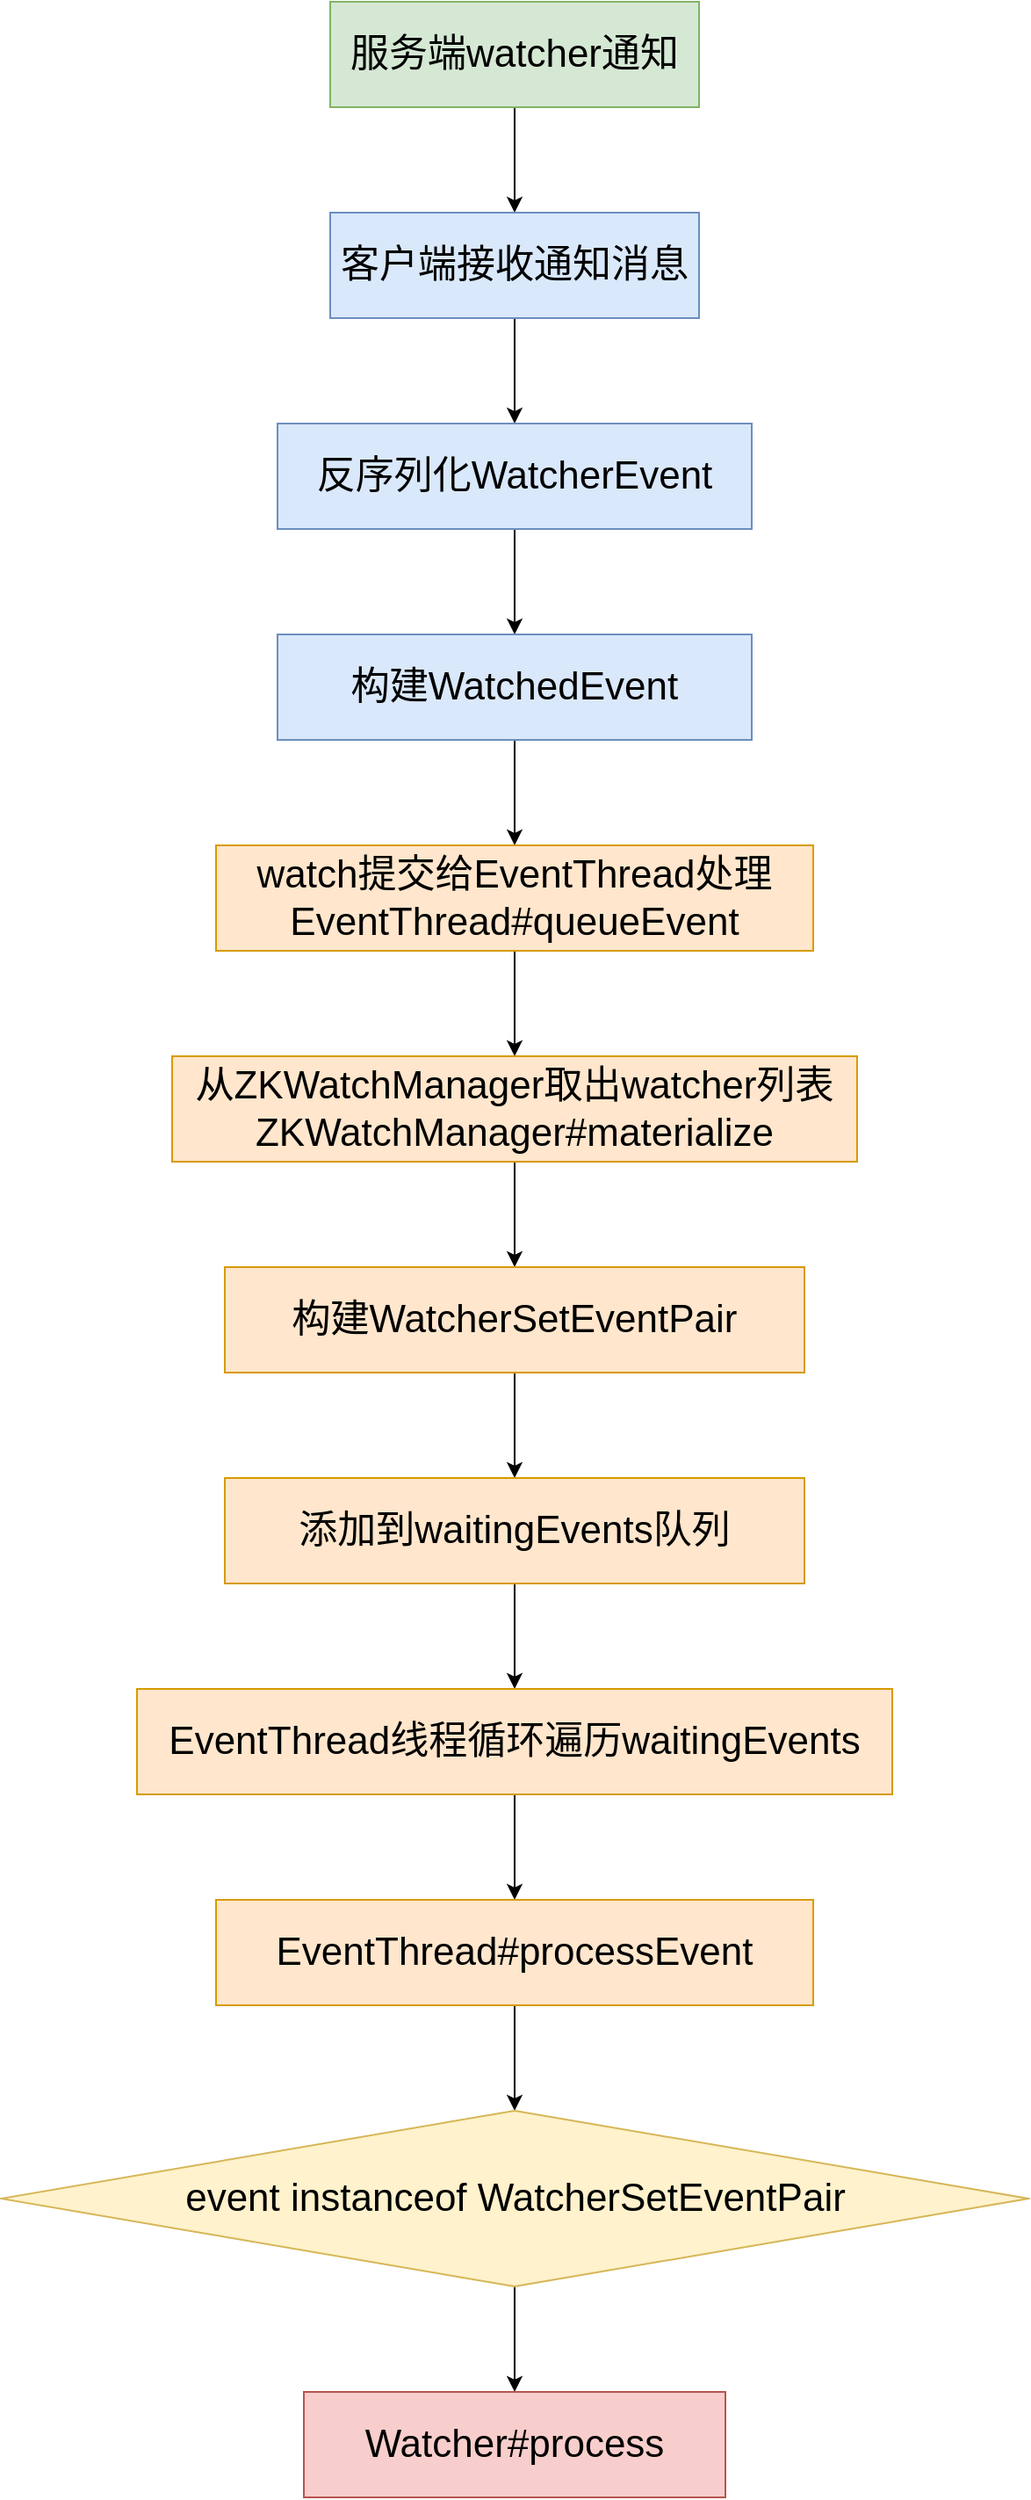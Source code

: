 <mxfile version="13.9.9" type="device"><diagram id="qhDBCeykgrQUVhCrt7vG" name="第 1 页"><mxGraphModel dx="1086" dy="806" grid="1" gridSize="10" guides="1" tooltips="1" connect="1" arrows="1" fold="1" page="1" pageScale="1" pageWidth="1400" pageHeight="850" math="0" shadow="0"><root><mxCell id="0"/><mxCell id="1" parent="0"/><mxCell id="OjT_VP4nwljASTnqV6N6-13" value="" style="edgeStyle=orthogonalEdgeStyle;rounded=0;orthogonalLoop=1;jettySize=auto;html=1;" edge="1" parent="1" source="OjT_VP4nwljASTnqV6N6-1" target="OjT_VP4nwljASTnqV6N6-2"><mxGeometry relative="1" as="geometry"/></mxCell><mxCell id="OjT_VP4nwljASTnqV6N6-1" value="&lt;font style=&quot;font-size: 22px&quot;&gt;服务端watcher通知&lt;/font&gt;" style="rounded=0;whiteSpace=wrap;html=1;fillColor=#d5e8d4;strokeColor=#82b366;" vertex="1" parent="1"><mxGeometry x="300" y="200" width="210" height="60" as="geometry"/></mxCell><mxCell id="OjT_VP4nwljASTnqV6N6-14" value="" style="edgeStyle=orthogonalEdgeStyle;rounded=0;orthogonalLoop=1;jettySize=auto;html=1;" edge="1" parent="1" source="OjT_VP4nwljASTnqV6N6-2" target="OjT_VP4nwljASTnqV6N6-3"><mxGeometry relative="1" as="geometry"/></mxCell><mxCell id="OjT_VP4nwljASTnqV6N6-2" value="&lt;font style=&quot;font-size: 22px&quot;&gt;客户端接收通知消息&lt;/font&gt;" style="rounded=0;whiteSpace=wrap;html=1;fillColor=#dae8fc;strokeColor=#6c8ebf;" vertex="1" parent="1"><mxGeometry x="300" y="320" width="210" height="60" as="geometry"/></mxCell><mxCell id="OjT_VP4nwljASTnqV6N6-15" value="" style="edgeStyle=orthogonalEdgeStyle;rounded=0;orthogonalLoop=1;jettySize=auto;html=1;" edge="1" parent="1" source="OjT_VP4nwljASTnqV6N6-3" target="OjT_VP4nwljASTnqV6N6-4"><mxGeometry relative="1" as="geometry"/></mxCell><mxCell id="OjT_VP4nwljASTnqV6N6-3" value="&lt;font style=&quot;font-size: 22px&quot;&gt;反序列化WatcherEvent&lt;/font&gt;" style="rounded=0;whiteSpace=wrap;html=1;fillColor=#dae8fc;strokeColor=#6c8ebf;" vertex="1" parent="1"><mxGeometry x="270" y="440" width="270" height="60" as="geometry"/></mxCell><mxCell id="OjT_VP4nwljASTnqV6N6-16" value="" style="edgeStyle=orthogonalEdgeStyle;rounded=0;orthogonalLoop=1;jettySize=auto;html=1;" edge="1" parent="1" source="OjT_VP4nwljASTnqV6N6-4" target="OjT_VP4nwljASTnqV6N6-5"><mxGeometry relative="1" as="geometry"/></mxCell><mxCell id="OjT_VP4nwljASTnqV6N6-4" value="&lt;font style=&quot;font-size: 22px&quot;&gt;构建WatchedEvent&lt;/font&gt;" style="rounded=0;whiteSpace=wrap;html=1;fillColor=#dae8fc;strokeColor=#6c8ebf;" vertex="1" parent="1"><mxGeometry x="270" y="560" width="270" height="60" as="geometry"/></mxCell><mxCell id="OjT_VP4nwljASTnqV6N6-17" value="" style="edgeStyle=orthogonalEdgeStyle;rounded=0;orthogonalLoop=1;jettySize=auto;html=1;" edge="1" parent="1" source="OjT_VP4nwljASTnqV6N6-5" target="OjT_VP4nwljASTnqV6N6-6"><mxGeometry relative="1" as="geometry"/></mxCell><mxCell id="OjT_VP4nwljASTnqV6N6-5" value="&lt;font style=&quot;font-size: 22px&quot;&gt;watch提交给EventThread处理&lt;br&gt;EventThread#queueEvent&lt;/font&gt;" style="rounded=0;whiteSpace=wrap;html=1;fillColor=#ffe6cc;strokeColor=#d79b00;" vertex="1" parent="1"><mxGeometry x="235" y="680" width="340" height="60" as="geometry"/></mxCell><mxCell id="OjT_VP4nwljASTnqV6N6-18" value="" style="edgeStyle=orthogonalEdgeStyle;rounded=0;orthogonalLoop=1;jettySize=auto;html=1;" edge="1" parent="1" source="OjT_VP4nwljASTnqV6N6-6" target="OjT_VP4nwljASTnqV6N6-7"><mxGeometry relative="1" as="geometry"/></mxCell><mxCell id="OjT_VP4nwljASTnqV6N6-6" value="&lt;font style=&quot;font-size: 22px&quot;&gt;从ZKWatchManager取出watcher列表&lt;br&gt;ZKWatchManager#materialize&lt;/font&gt;" style="rounded=0;whiteSpace=wrap;html=1;fillColor=#ffe6cc;strokeColor=#d79b00;" vertex="1" parent="1"><mxGeometry x="210" y="800" width="390" height="60" as="geometry"/></mxCell><mxCell id="OjT_VP4nwljASTnqV6N6-19" value="" style="edgeStyle=orthogonalEdgeStyle;rounded=0;orthogonalLoop=1;jettySize=auto;html=1;" edge="1" parent="1" source="OjT_VP4nwljASTnqV6N6-7" target="OjT_VP4nwljASTnqV6N6-8"><mxGeometry relative="1" as="geometry"/></mxCell><mxCell id="OjT_VP4nwljASTnqV6N6-7" value="&lt;font style=&quot;font-size: 22px&quot;&gt;构建WatcherSetEventPair&lt;/font&gt;" style="rounded=0;whiteSpace=wrap;html=1;fillColor=#ffe6cc;strokeColor=#d79b00;" vertex="1" parent="1"><mxGeometry x="240" y="920" width="330" height="60" as="geometry"/></mxCell><mxCell id="OjT_VP4nwljASTnqV6N6-20" value="" style="edgeStyle=orthogonalEdgeStyle;rounded=0;orthogonalLoop=1;jettySize=auto;html=1;" edge="1" parent="1" source="OjT_VP4nwljASTnqV6N6-8" target="OjT_VP4nwljASTnqV6N6-9"><mxGeometry relative="1" as="geometry"/></mxCell><mxCell id="OjT_VP4nwljASTnqV6N6-8" value="&lt;span style=&quot;font-size: 22px&quot;&gt;添加到waitingEvents队列&lt;/span&gt;" style="rounded=0;whiteSpace=wrap;html=1;fillColor=#ffe6cc;strokeColor=#d79b00;" vertex="1" parent="1"><mxGeometry x="240" y="1040" width="330" height="60" as="geometry"/></mxCell><mxCell id="OjT_VP4nwljASTnqV6N6-21" value="" style="edgeStyle=orthogonalEdgeStyle;rounded=0;orthogonalLoop=1;jettySize=auto;html=1;" edge="1" parent="1" source="OjT_VP4nwljASTnqV6N6-9" target="OjT_VP4nwljASTnqV6N6-10"><mxGeometry relative="1" as="geometry"/></mxCell><mxCell id="OjT_VP4nwljASTnqV6N6-9" value="&lt;span style=&quot;font-size: 22px&quot;&gt;EventThread线程循环遍历waitingEvents&lt;/span&gt;" style="rounded=0;whiteSpace=wrap;html=1;fillColor=#ffe6cc;strokeColor=#d79b00;" vertex="1" parent="1"><mxGeometry x="190" y="1160" width="430" height="60" as="geometry"/></mxCell><mxCell id="OjT_VP4nwljASTnqV6N6-22" value="" style="edgeStyle=orthogonalEdgeStyle;rounded=0;orthogonalLoop=1;jettySize=auto;html=1;" edge="1" parent="1" source="OjT_VP4nwljASTnqV6N6-10" target="OjT_VP4nwljASTnqV6N6-11"><mxGeometry relative="1" as="geometry"/></mxCell><mxCell id="OjT_VP4nwljASTnqV6N6-10" value="&lt;span style=&quot;font-size: 22px&quot;&gt;EventThread#processEvent&lt;/span&gt;" style="rounded=0;whiteSpace=wrap;html=1;fillColor=#ffe6cc;strokeColor=#d79b00;" vertex="1" parent="1"><mxGeometry x="235" y="1280" width="340" height="60" as="geometry"/></mxCell><mxCell id="OjT_VP4nwljASTnqV6N6-23" value="" style="edgeStyle=orthogonalEdgeStyle;rounded=0;orthogonalLoop=1;jettySize=auto;html=1;" edge="1" parent="1" source="OjT_VP4nwljASTnqV6N6-11" target="OjT_VP4nwljASTnqV6N6-12"><mxGeometry relative="1" as="geometry"/></mxCell><mxCell id="OjT_VP4nwljASTnqV6N6-11" value="&lt;font style=&quot;font-size: 22px&quot;&gt;event instanceof WatcherSetEventPair&lt;/font&gt;" style="rhombus;whiteSpace=wrap;html=1;fillColor=#fff2cc;strokeColor=#d6b656;" vertex="1" parent="1"><mxGeometry x="112.5" y="1400" width="585" height="100" as="geometry"/></mxCell><mxCell id="OjT_VP4nwljASTnqV6N6-12" value="&lt;font style=&quot;font-size: 22px&quot;&gt;Watcher#process&lt;/font&gt;" style="rounded=0;whiteSpace=wrap;html=1;fillColor=#f8cecc;strokeColor=#b85450;" vertex="1" parent="1"><mxGeometry x="285" y="1560" width="240" height="60" as="geometry"/></mxCell></root></mxGraphModel></diagram></mxfile>